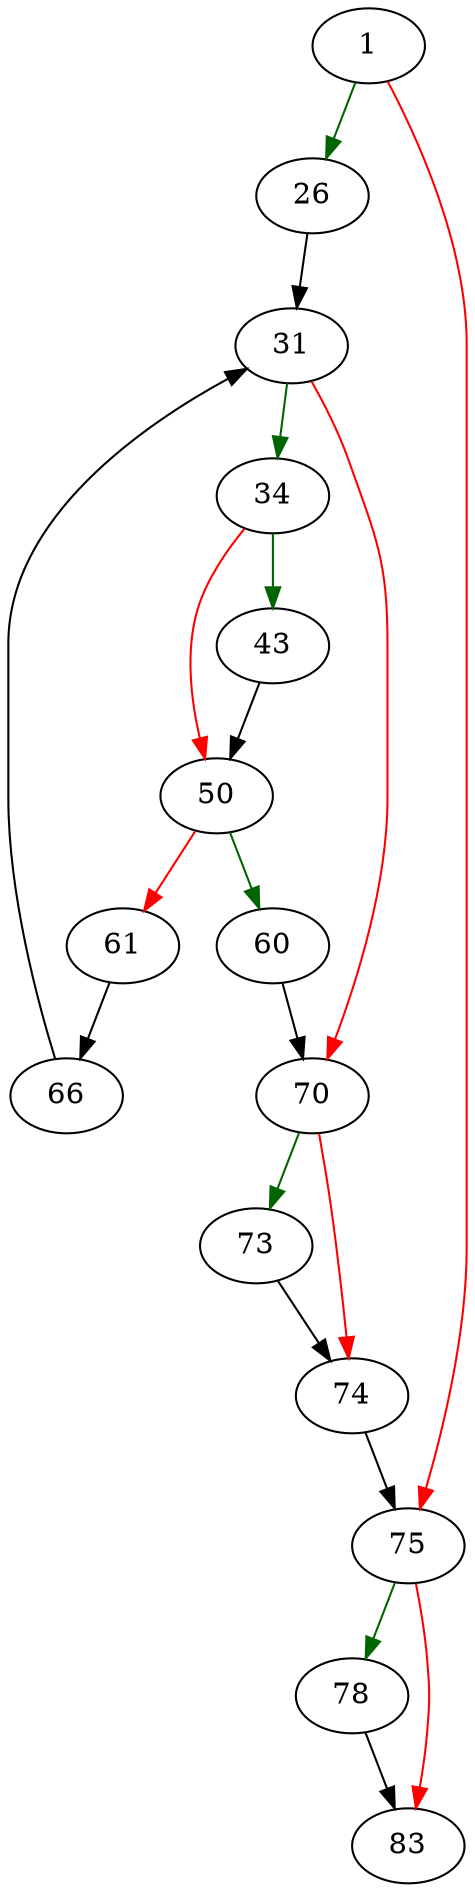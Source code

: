 strict digraph "memjrnlCreateFile" {
	// Node definitions.
	1 [entry=true];
	26;
	75;
	31;
	34;
	70;
	43;
	50;
	60;
	61;
	66;
	73;
	74;
	78;
	83;

	// Edge definitions.
	1 -> 26 [
		color=darkgreen
		cond=true
	];
	1 -> 75 [
		color=red
		cond=false
	];
	26 -> 31;
	75 -> 78 [
		color=darkgreen
		cond=true
	];
	75 -> 83 [
		color=red
		cond=false
	];
	31 -> 34 [
		color=darkgreen
		cond=true
	];
	31 -> 70 [
		color=red
		cond=false
	];
	34 -> 43 [
		color=darkgreen
		cond=true
	];
	34 -> 50 [
		color=red
		cond=false
	];
	70 -> 73 [
		color=darkgreen
		cond=true
	];
	70 -> 74 [
		color=red
		cond=false
	];
	43 -> 50;
	50 -> 60 [
		color=darkgreen
		cond=true
	];
	50 -> 61 [
		color=red
		cond=false
	];
	60 -> 70;
	61 -> 66;
	66 -> 31;
	73 -> 74;
	74 -> 75;
	78 -> 83;
}